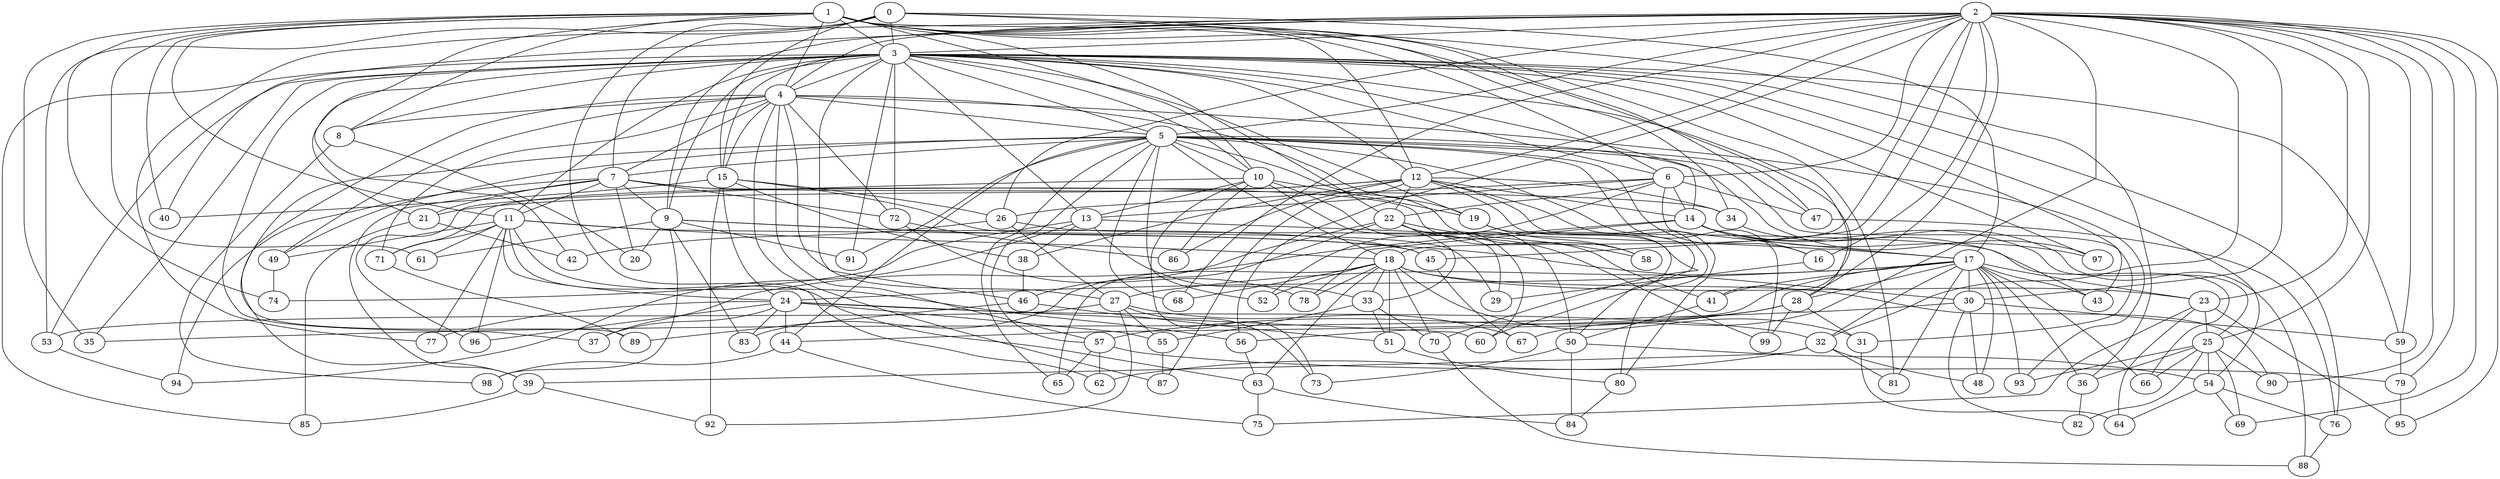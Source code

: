 strict graph "barabasi_albert_graph(100,3)" {
0;
1;
2;
3;
4;
5;
6;
7;
8;
9;
10;
11;
12;
13;
14;
15;
16;
17;
18;
19;
20;
21;
22;
23;
24;
25;
26;
27;
28;
29;
30;
31;
32;
33;
34;
35;
36;
37;
38;
39;
40;
41;
42;
43;
44;
45;
46;
47;
48;
49;
50;
51;
52;
53;
54;
55;
56;
57;
58;
59;
60;
61;
62;
63;
64;
65;
66;
67;
68;
69;
70;
71;
72;
73;
74;
75;
76;
77;
78;
79;
80;
81;
82;
83;
84;
85;
86;
87;
88;
89;
90;
91;
92;
93;
94;
95;
96;
97;
98;
99;
0 -- 34  [is_available=True, prob="0.599113900434"];
0 -- 3  [is_available=True, prob="1.0"];
0 -- 7  [is_available=True, prob="0.488605914457"];
0 -- 15  [is_available=True, prob="0.463010473129"];
0 -- 17  [is_available=True, prob="1.0"];
0 -- 53  [is_available=True, prob="1.0"];
0 -- 47  [is_available=True, prob="0.838341056982"];
0 -- 62  [is_available=True, prob="1.0"];
1 -- 3  [is_available=True, prob="0.0978248164057"];
1 -- 4  [is_available=True, prob="0.432850642077"];
1 -- 6  [is_available=True, prob="0.947031621419"];
1 -- 81  [is_available=True, prob="0.133227269233"];
1 -- 8  [is_available=True, prob="0.788887250375"];
1 -- 41  [is_available=True, prob="0.814494991318"];
1 -- 10  [is_available=True, prob="0.115432347274"];
1 -- 11  [is_available=True, prob="0.292058770964"];
1 -- 12  [is_available=True, prob="0.854421823488"];
1 -- 61  [is_available=True, prob="0.478666864263"];
1 -- 40  [is_available=True, prob="1.0"];
1 -- 35  [is_available=True, prob="1.0"];
1 -- 74  [is_available=True, prob="1.0"];
1 -- 22  [is_available=True, prob="0.243241585439"];
1 -- 36  [is_available=True, prob="0.664389080701"];
1 -- 42  [is_available=True, prob="0.0444903088404"];
2 -- 3  [is_available=True, prob="0.836510917861"];
2 -- 4  [is_available=True, prob="1.0"];
2 -- 5  [is_available=True, prob="1.0"];
2 -- 6  [is_available=True, prob="1.0"];
2 -- 9  [is_available=True, prob="0.3875934531"];
2 -- 12  [is_available=True, prob="1.0"];
2 -- 16  [is_available=True, prob="0.785960956523"];
2 -- 18  [is_available=True, prob="0.349048685059"];
2 -- 23  [is_available=True, prob="0.73594244668"];
2 -- 25  [is_available=True, prob="0.587192841007"];
2 -- 26  [is_available=True, prob="0.657129576703"];
2 -- 28  [is_available=True, prob="0.985897769782"];
2 -- 30  [is_available=True, prob="1.0"];
2 -- 32  [is_available=True, prob="1.0"];
2 -- 40  [is_available=True, prob="0.287172120309"];
2 -- 45  [is_available=True, prob="0.138202605209"];
2 -- 56  [is_available=True, prob="1.0"];
2 -- 59  [is_available=True, prob="0.232386276273"];
2 -- 67  [is_available=True, prob="0.547637166889"];
2 -- 68  [is_available=True, prob="0.340276413867"];
2 -- 69  [is_available=True, prob="0.915504793402"];
2 -- 77  [is_available=True, prob="0.600146668975"];
2 -- 79  [is_available=True, prob="1.0"];
2 -- 90  [is_available=True, prob="0.606672176567"];
2 -- 95  [is_available=True, prob="1.0"];
3 -- 4  [is_available=True, prob="0.841148689707"];
3 -- 5  [is_available=True, prob="0.227841871036"];
3 -- 6  [is_available=True, prob="0.658697550799"];
3 -- 8  [is_available=True, prob="0.840871358355"];
3 -- 9  [is_available=True, prob="0.109480713679"];
3 -- 10  [is_available=True, prob="0.179431459624"];
3 -- 11  [is_available=True, prob="0.691949446144"];
3 -- 12  [is_available=True, prob="0.326519369848"];
3 -- 13  [is_available=True, prob="0.243913959759"];
3 -- 14  [is_available=True, prob="0.217143324202"];
3 -- 15  [is_available=True, prob="0.930278982559"];
3 -- 19  [is_available=True, prob="0.102179595939"];
3 -- 21  [is_available=True, prob="0.0364839559073"];
3 -- 28  [is_available=True, prob="0.243034778592"];
3 -- 35  [is_available=True, prob="0.909695316493"];
3 -- 37  [is_available=True, prob="1.0"];
3 -- 43  [is_available=True, prob="0.559077717656"];
3 -- 46  [is_available=True, prob="0.272215810946"];
3 -- 53  [is_available=True, prob="0.471605123654"];
3 -- 54  [is_available=True, prob="0.835107862979"];
3 -- 59  [is_available=True, prob="1.0"];
3 -- 72  [is_available=True, prob="0.787946708848"];
3 -- 76  [is_available=True, prob="1.0"];
3 -- 85  [is_available=True, prob="0.703146510196"];
3 -- 91  [is_available=True, prob="0.2675384102"];
3 -- 97  [is_available=True, prob="1.0"];
4 -- 5  [is_available=True, prob="1.0"];
4 -- 7  [is_available=True, prob="1.0"];
4 -- 8  [is_available=True, prob="1.0"];
4 -- 71  [is_available=True, prob="0.0448840542389"];
4 -- 15  [is_available=True, prob="0.828460428247"];
4 -- 49  [is_available=True, prob="0.0519006067053"];
4 -- 19  [is_available=True, prob="0.20149037453"];
4 -- 89  [is_available=True, prob="0.0869511548173"];
4 -- 87  [is_available=True, prob="0.549067010436"];
4 -- 72  [is_available=True, prob="0.721930034525"];
4 -- 57  [is_available=True, prob="0.803861454883"];
4 -- 27  [is_available=True, prob="1.0"];
4 -- 93  [is_available=True, prob="0.990492168707"];
5 -- 68  [is_available=True, prob="0.505419785547"];
5 -- 65  [is_available=True, prob="0.0485525287331"];
5 -- 7  [is_available=True, prob="0.0559500167016"];
5 -- 80  [is_available=True, prob="0.898193682351"];
5 -- 10  [is_available=True, prob="0.462109417989"];
5 -- 39  [is_available=True, prob="0.0229232349336"];
5 -- 44  [is_available=True, prob="1.0"];
5 -- 47  [is_available=True, prob="1.0"];
5 -- 16  [is_available=True, prob="0.388386002702"];
5 -- 49  [is_available=True, prob="0.478802342872"];
5 -- 18  [is_available=True, prob="0.898632176032"];
5 -- 99  [is_available=True, prob="0.438319260565"];
5 -- 52  [is_available=True, prob="0.989763892594"];
5 -- 97  [is_available=True, prob="0.145992562195"];
5 -- 57  [is_available=True, prob="1.0"];
5 -- 58  [is_available=True, prob="0.270095543092"];
5 -- 91  [is_available=True, prob="0.761816897866"];
5 -- 31  [is_available=True, prob="0.0668856943631"];
6 -- 13  [is_available=True, prob="0.127399972141"];
6 -- 14  [is_available=True, prob="0.381468446157"];
6 -- 47  [is_available=True, prob="1.0"];
6 -- 17  [is_available=True, prob="0.536330570994"];
6 -- 52  [is_available=True, prob="0.503028471273"];
6 -- 22  [is_available=True, prob="1.0"];
6 -- 26  [is_available=True, prob="1.0"];
7 -- 34  [is_available=True, prob="0.675942335208"];
7 -- 39  [is_available=True, prob="0.894225500501"];
7 -- 72  [is_available=True, prob="0.534430937323"];
7 -- 9  [is_available=True, prob="0.553164309253"];
7 -- 11  [is_available=True, prob="0.346599014268"];
7 -- 20  [is_available=True, prob="0.969453192474"];
7 -- 21  [is_available=True, prob="0.388885249894"];
7 -- 41  [is_available=True, prob="1.0"];
7 -- 94  [is_available=True, prob="0.675697150788"];
8 -- 98  [is_available=True, prob="0.899710474637"];
8 -- 20  [is_available=True, prob="0.374991441891"];
9 -- 98  [is_available=True, prob="0.864569105604"];
9 -- 45  [is_available=True, prob="0.36821608044"];
9 -- 83  [is_available=True, prob="0.502600520056"];
9 -- 20  [is_available=True, prob="1.0"];
9 -- 91  [is_available=True, prob="0.502255610685"];
9 -- 61  [is_available=True, prob="0.340932918677"];
9 -- 30  [is_available=True, prob="0.431455463535"];
10 -- 96  [is_available=True, prob="1.0"];
10 -- 73  [is_available=True, prob="0.0766858166912"];
10 -- 13  [is_available=True, prob="0.32762622124"];
10 -- 19  [is_available=True, prob="0.320209252164"];
10 -- 86  [is_available=True, prob="0.135853638977"];
10 -- 60  [is_available=True, prob="0.180563175496"];
10 -- 29  [is_available=True, prob="0.539888551671"];
11 -- 96  [is_available=True, prob="0.795445819432"];
11 -- 71  [is_available=True, prob="1.0"];
11 -- 45  [is_available=True, prob="0.95888507409"];
11 -- 77  [is_available=True, prob="0.372943485676"];
11 -- 49  [is_available=True, prob="0.191714643777"];
11 -- 18  [is_available=True, prob="1.0"];
11 -- 56  [is_available=True, prob="0.68274364218"];
11 -- 24  [is_available=True, prob="0.721047770163"];
11 -- 61  [is_available=True, prob="0.965963836806"];
11 -- 63  [is_available=True, prob="1.0"];
12 -- 70  [is_available=True, prob="0.576471418555"];
12 -- 38  [is_available=True, prob="1.0"];
12 -- 71  [is_available=True, prob="1.0"];
12 -- 86  [is_available=True, prob="1.0"];
12 -- 34  [is_available=True, prob="1.0"];
12 -- 14  [is_available=True, prob="0.295388327465"];
12 -- 80  [is_available=True, prob="0.986608629667"];
12 -- 21  [is_available=True, prob="1.0"];
12 -- 22  [is_available=True, prob="0.330927353943"];
12 -- 87  [is_available=True, prob="0.826662842729"];
12 -- 60  [is_available=True, prob="0.390163172196"];
13 -- 33  [is_available=True, prob="0.114935656774"];
13 -- 38  [is_available=True, prob="0.0192277144211"];
13 -- 17  [is_available=True, prob="0.260133909579"];
13 -- 74  [is_available=True, prob="0.797187079615"];
13 -- 94  [is_available=True, prob="1.0"];
14 -- 97  [is_available=True, prob="1.0"];
14 -- 37  [is_available=True, prob="0.338184640081"];
14 -- 43  [is_available=True, prob="1.0"];
14 -- 78  [is_available=True, prob="0.210935055801"];
14 -- 16  [is_available=True, prob="0.791830476502"];
14 -- 25  [is_available=True, prob="0.445388214888"];
15 -- 38  [is_available=True, prob="1.0"];
15 -- 40  [is_available=True, prob="1.0"];
15 -- 24  [is_available=True, prob="0.0532744820845"];
15 -- 26  [is_available=True, prob="0.00254125309842"];
15 -- 92  [is_available=True, prob="0.459074520356"];
15 -- 29  [is_available=True, prob="0.782182165152"];
16 -- 29  [is_available=True, prob="0.911562206721"];
17 -- 32  [is_available=True, prob="0.756669452804"];
17 -- 66  [is_available=True, prob="0.552461522958"];
17 -- 36  [is_available=True, prob="0.832076858488"];
17 -- 41  [is_available=True, prob="0.297977796225"];
17 -- 43  [is_available=True, prob="1.0"];
17 -- 44  [is_available=True, prob="0.0790152746305"];
17 -- 48  [is_available=True, prob="0.498911914629"];
17 -- 81  [is_available=True, prob="1.0"];
17 -- 23  [is_available=True, prob="0.122404139885"];
17 -- 24  [is_available=True, prob="0.676115220909"];
17 -- 27  [is_available=True, prob="1.0"];
17 -- 28  [is_available=True, prob="0.274132535303"];
17 -- 93  [is_available=True, prob="1.0"];
17 -- 30  [is_available=True, prob="1.0"];
18 -- 33  [is_available=True, prob="0.544841786369"];
18 -- 68  [is_available=True, prob="0.703947978801"];
18 -- 70  [is_available=True, prob="0.809214793849"];
18 -- 65  [is_available=True, prob="0.769505650438"];
18 -- 78  [is_available=True, prob="0.678912602953"];
18 -- 51  [is_available=True, prob="0.453480190075"];
18 -- 52  [is_available=True, prob="0.0517678289768"];
18 -- 23  [is_available=True, prob="0.491673336301"];
18 -- 90  [is_available=True, prob="0.714322856464"];
18 -- 63  [is_available=True, prob="0.158141731828"];
18 -- 31  [is_available=True, prob="0.961398433418"];
19 -- 58  [is_available=True, prob="0.0148998707055"];
19 -- 50  [is_available=True, prob="0.906659721818"];
21 -- 42  [is_available=True, prob="0.649593248268"];
21 -- 85  [is_available=True, prob="1.0"];
22 -- 99  [is_available=True, prob="0.204852353496"];
22 -- 33  [is_available=True, prob="0.383063864193"];
22 -- 46  [is_available=True, prob="1.0"];
22 -- 50  [is_available=True, prob="0.416416060532"];
22 -- 83  [is_available=True, prob="0.850885273881"];
22 -- 58  [is_available=True, prob="0.739661902649"];
23 -- 64  [is_available=True, prob="0.290769615125"];
23 -- 75  [is_available=True, prob="0.204243650263"];
23 -- 25  [is_available=True, prob="0.142785714061"];
23 -- 95  [is_available=True, prob="1.0"];
24 -- 32  [is_available=True, prob="0.0502457472825"];
24 -- 96  [is_available=True, prob="0.135573307866"];
24 -- 37  [is_available=True, prob="0.186592295005"];
24 -- 44  [is_available=True, prob="0.141424911683"];
24 -- 77  [is_available=True, prob="0.427799448985"];
24 -- 83  [is_available=True, prob="1.0"];
24 -- 55  [is_available=True, prob="1.0"];
24 -- 60  [is_available=True, prob="0.365979926145"];
25 -- 36  [is_available=True, prob="0.498362296023"];
25 -- 69  [is_available=True, prob="0.634522079194"];
25 -- 66  [is_available=True, prob="0.215848346429"];
25 -- 82  [is_available=True, prob="0.50340140974"];
25 -- 54  [is_available=True, prob="1.0"];
25 -- 90  [is_available=True, prob="0.145640003091"];
25 -- 93  [is_available=True, prob="1.0"];
26 -- 42  [is_available=True, prob="0.10344478101"];
26 -- 66  [is_available=True, prob="0.614932599572"];
26 -- 27  [is_available=True, prob="0.331181393518"];
27 -- 67  [is_available=True, prob="0.707500857613"];
27 -- 73  [is_available=True, prob="0.854354643085"];
27 -- 53  [is_available=True, prob="1.0"];
27 -- 55  [is_available=True, prob="0.114135157882"];
27 -- 92  [is_available=True, prob="1.0"];
28 -- 99  [is_available=True, prob="1.0"];
28 -- 56  [is_available=True, prob="0.810537394719"];
28 -- 57  [is_available=True, prob="0.983644809102"];
28 -- 31  [is_available=True, prob="0.083525331327"];
30 -- 35  [is_available=True, prob="0.343471685728"];
30 -- 48  [is_available=True, prob="1.0"];
30 -- 82  [is_available=True, prob="1.0"];
30 -- 59  [is_available=True, prob="0.5835997817"];
31 -- 64  [is_available=True, prob="0.158417254811"];
32 -- 81  [is_available=True, prob="1.0"];
32 -- 39  [is_available=True, prob="0.904671419544"];
32 -- 48  [is_available=True, prob="0.698499309901"];
32 -- 62  [is_available=True, prob="0.946386716593"];
33 -- 70  [is_available=True, prob="1.0"];
33 -- 51  [is_available=True, prob="0.594581390288"];
33 -- 55  [is_available=True, prob="1.0"];
34 -- 88  [is_available=True, prob="1.0"];
36 -- 82  [is_available=True, prob="1.0"];
38 -- 46  [is_available=True, prob="0.804934535729"];
39 -- 92  [is_available=True, prob="1.0"];
39 -- 85  [is_available=True, prob="0.0348943957232"];
41 -- 50  [is_available=True, prob="0.758995954443"];
44 -- 98  [is_available=True, prob="1.0"];
44 -- 75  [is_available=True, prob="0.33514727529"];
45 -- 67  [is_available=True, prob="0.88418695074"];
46 -- 51  [is_available=True, prob="0.654969791942"];
46 -- 89  [is_available=True, prob="0.60960409316"];
47 -- 76  [is_available=True, prob="0.196779542247"];
49 -- 74  [is_available=True, prob="1.0"];
50 -- 84  [is_available=True, prob="0.801838894003"];
50 -- 54  [is_available=True, prob="0.97440876087"];
50 -- 73  [is_available=True, prob="0.108887328237"];
51 -- 80  [is_available=True, prob="0.868562314858"];
53 -- 94  [is_available=True, prob="1.0"];
54 -- 64  [is_available=True, prob="0.767697263244"];
54 -- 69  [is_available=True, prob="0.475995527127"];
54 -- 76  [is_available=True, prob="0.54558084888"];
55 -- 87  [is_available=True, prob="0.304986162752"];
56 -- 63  [is_available=True, prob="0.319368069934"];
57 -- 65  [is_available=True, prob="0.707187762293"];
57 -- 79  [is_available=True, prob="0.492450036067"];
57 -- 62  [is_available=True, prob="1.0"];
59 -- 79  [is_available=True, prob="0.0830940079179"];
63 -- 75  [is_available=True, prob="0.294990461859"];
63 -- 84  [is_available=True, prob="0.357564034754"];
70 -- 88  [is_available=True, prob="0.0186842439321"];
71 -- 89  [is_available=True, prob="0.943350867596"];
72 -- 86  [is_available=True, prob="1.0"];
72 -- 78  [is_available=True, prob="1.0"];
76 -- 88  [is_available=True, prob="0.13182343321"];
79 -- 95  [is_available=True, prob="0.865534166884"];
80 -- 84  [is_available=True, prob="0.847344200175"];
}
